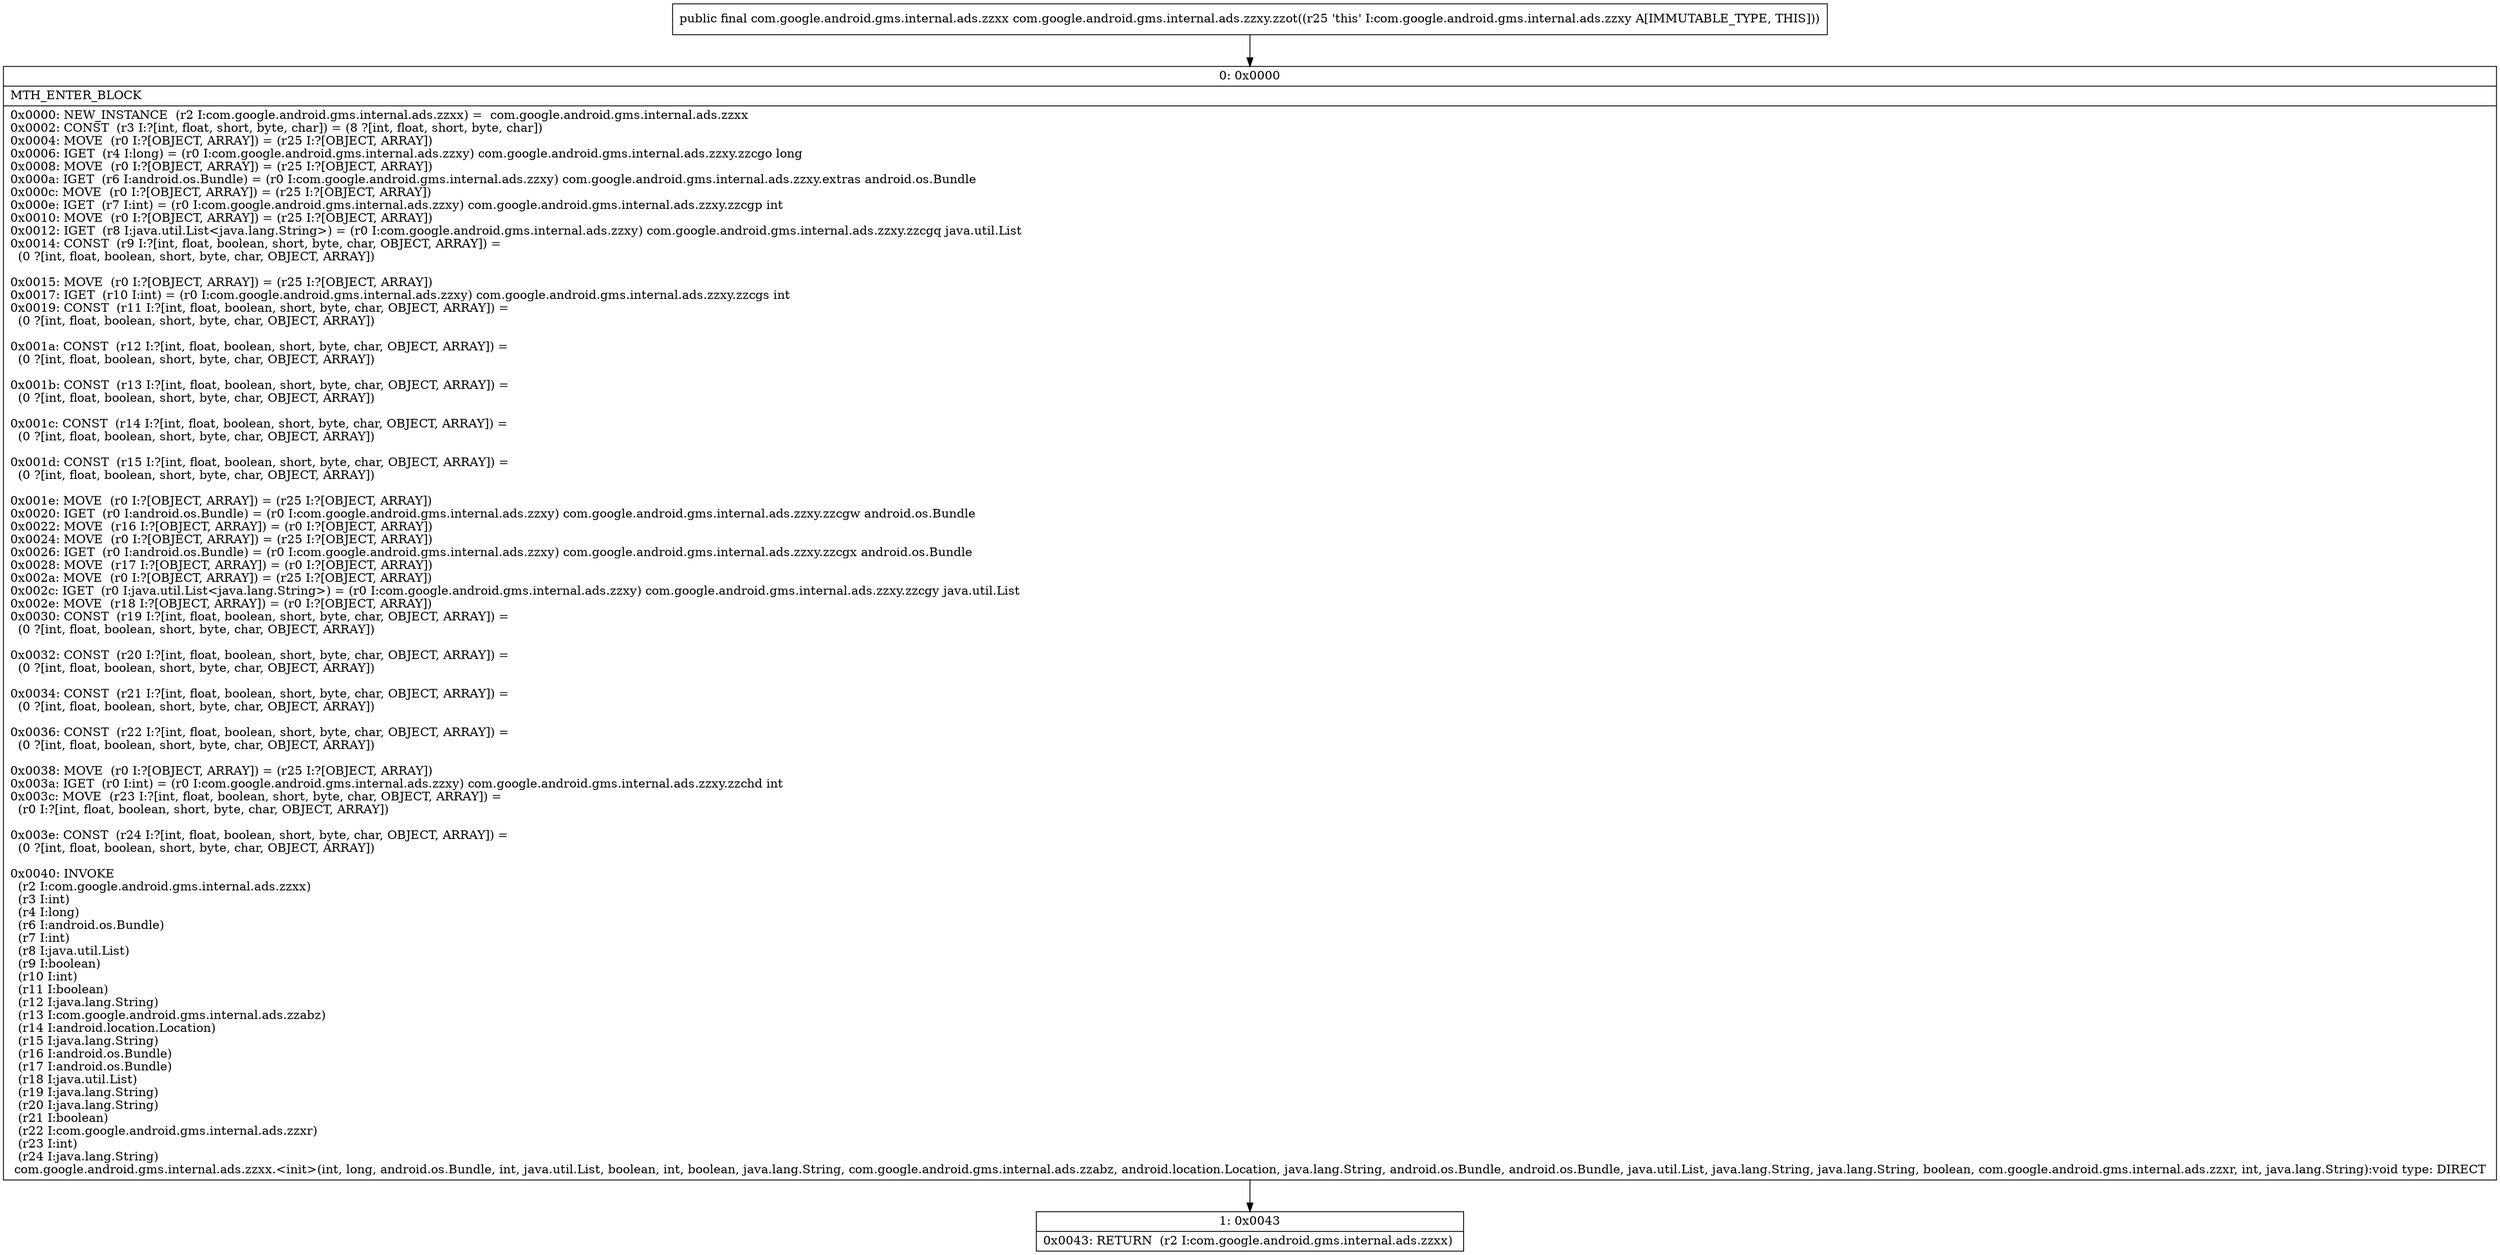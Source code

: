 digraph "CFG forcom.google.android.gms.internal.ads.zzxy.zzot()Lcom\/google\/android\/gms\/internal\/ads\/zzxx;" {
Node_0 [shape=record,label="{0\:\ 0x0000|MTH_ENTER_BLOCK\l|0x0000: NEW_INSTANCE  (r2 I:com.google.android.gms.internal.ads.zzxx) =  com.google.android.gms.internal.ads.zzxx \l0x0002: CONST  (r3 I:?[int, float, short, byte, char]) = (8 ?[int, float, short, byte, char]) \l0x0004: MOVE  (r0 I:?[OBJECT, ARRAY]) = (r25 I:?[OBJECT, ARRAY]) \l0x0006: IGET  (r4 I:long) = (r0 I:com.google.android.gms.internal.ads.zzxy) com.google.android.gms.internal.ads.zzxy.zzcgo long \l0x0008: MOVE  (r0 I:?[OBJECT, ARRAY]) = (r25 I:?[OBJECT, ARRAY]) \l0x000a: IGET  (r6 I:android.os.Bundle) = (r0 I:com.google.android.gms.internal.ads.zzxy) com.google.android.gms.internal.ads.zzxy.extras android.os.Bundle \l0x000c: MOVE  (r0 I:?[OBJECT, ARRAY]) = (r25 I:?[OBJECT, ARRAY]) \l0x000e: IGET  (r7 I:int) = (r0 I:com.google.android.gms.internal.ads.zzxy) com.google.android.gms.internal.ads.zzxy.zzcgp int \l0x0010: MOVE  (r0 I:?[OBJECT, ARRAY]) = (r25 I:?[OBJECT, ARRAY]) \l0x0012: IGET  (r8 I:java.util.List\<java.lang.String\>) = (r0 I:com.google.android.gms.internal.ads.zzxy) com.google.android.gms.internal.ads.zzxy.zzcgq java.util.List \l0x0014: CONST  (r9 I:?[int, float, boolean, short, byte, char, OBJECT, ARRAY]) = \l  (0 ?[int, float, boolean, short, byte, char, OBJECT, ARRAY])\l \l0x0015: MOVE  (r0 I:?[OBJECT, ARRAY]) = (r25 I:?[OBJECT, ARRAY]) \l0x0017: IGET  (r10 I:int) = (r0 I:com.google.android.gms.internal.ads.zzxy) com.google.android.gms.internal.ads.zzxy.zzcgs int \l0x0019: CONST  (r11 I:?[int, float, boolean, short, byte, char, OBJECT, ARRAY]) = \l  (0 ?[int, float, boolean, short, byte, char, OBJECT, ARRAY])\l \l0x001a: CONST  (r12 I:?[int, float, boolean, short, byte, char, OBJECT, ARRAY]) = \l  (0 ?[int, float, boolean, short, byte, char, OBJECT, ARRAY])\l \l0x001b: CONST  (r13 I:?[int, float, boolean, short, byte, char, OBJECT, ARRAY]) = \l  (0 ?[int, float, boolean, short, byte, char, OBJECT, ARRAY])\l \l0x001c: CONST  (r14 I:?[int, float, boolean, short, byte, char, OBJECT, ARRAY]) = \l  (0 ?[int, float, boolean, short, byte, char, OBJECT, ARRAY])\l \l0x001d: CONST  (r15 I:?[int, float, boolean, short, byte, char, OBJECT, ARRAY]) = \l  (0 ?[int, float, boolean, short, byte, char, OBJECT, ARRAY])\l \l0x001e: MOVE  (r0 I:?[OBJECT, ARRAY]) = (r25 I:?[OBJECT, ARRAY]) \l0x0020: IGET  (r0 I:android.os.Bundle) = (r0 I:com.google.android.gms.internal.ads.zzxy) com.google.android.gms.internal.ads.zzxy.zzcgw android.os.Bundle \l0x0022: MOVE  (r16 I:?[OBJECT, ARRAY]) = (r0 I:?[OBJECT, ARRAY]) \l0x0024: MOVE  (r0 I:?[OBJECT, ARRAY]) = (r25 I:?[OBJECT, ARRAY]) \l0x0026: IGET  (r0 I:android.os.Bundle) = (r0 I:com.google.android.gms.internal.ads.zzxy) com.google.android.gms.internal.ads.zzxy.zzcgx android.os.Bundle \l0x0028: MOVE  (r17 I:?[OBJECT, ARRAY]) = (r0 I:?[OBJECT, ARRAY]) \l0x002a: MOVE  (r0 I:?[OBJECT, ARRAY]) = (r25 I:?[OBJECT, ARRAY]) \l0x002c: IGET  (r0 I:java.util.List\<java.lang.String\>) = (r0 I:com.google.android.gms.internal.ads.zzxy) com.google.android.gms.internal.ads.zzxy.zzcgy java.util.List \l0x002e: MOVE  (r18 I:?[OBJECT, ARRAY]) = (r0 I:?[OBJECT, ARRAY]) \l0x0030: CONST  (r19 I:?[int, float, boolean, short, byte, char, OBJECT, ARRAY]) = \l  (0 ?[int, float, boolean, short, byte, char, OBJECT, ARRAY])\l \l0x0032: CONST  (r20 I:?[int, float, boolean, short, byte, char, OBJECT, ARRAY]) = \l  (0 ?[int, float, boolean, short, byte, char, OBJECT, ARRAY])\l \l0x0034: CONST  (r21 I:?[int, float, boolean, short, byte, char, OBJECT, ARRAY]) = \l  (0 ?[int, float, boolean, short, byte, char, OBJECT, ARRAY])\l \l0x0036: CONST  (r22 I:?[int, float, boolean, short, byte, char, OBJECT, ARRAY]) = \l  (0 ?[int, float, boolean, short, byte, char, OBJECT, ARRAY])\l \l0x0038: MOVE  (r0 I:?[OBJECT, ARRAY]) = (r25 I:?[OBJECT, ARRAY]) \l0x003a: IGET  (r0 I:int) = (r0 I:com.google.android.gms.internal.ads.zzxy) com.google.android.gms.internal.ads.zzxy.zzchd int \l0x003c: MOVE  (r23 I:?[int, float, boolean, short, byte, char, OBJECT, ARRAY]) = \l  (r0 I:?[int, float, boolean, short, byte, char, OBJECT, ARRAY])\l \l0x003e: CONST  (r24 I:?[int, float, boolean, short, byte, char, OBJECT, ARRAY]) = \l  (0 ?[int, float, boolean, short, byte, char, OBJECT, ARRAY])\l \l0x0040: INVOKE  \l  (r2 I:com.google.android.gms.internal.ads.zzxx)\l  (r3 I:int)\l  (r4 I:long)\l  (r6 I:android.os.Bundle)\l  (r7 I:int)\l  (r8 I:java.util.List)\l  (r9 I:boolean)\l  (r10 I:int)\l  (r11 I:boolean)\l  (r12 I:java.lang.String)\l  (r13 I:com.google.android.gms.internal.ads.zzabz)\l  (r14 I:android.location.Location)\l  (r15 I:java.lang.String)\l  (r16 I:android.os.Bundle)\l  (r17 I:android.os.Bundle)\l  (r18 I:java.util.List)\l  (r19 I:java.lang.String)\l  (r20 I:java.lang.String)\l  (r21 I:boolean)\l  (r22 I:com.google.android.gms.internal.ads.zzxr)\l  (r23 I:int)\l  (r24 I:java.lang.String)\l com.google.android.gms.internal.ads.zzxx.\<init\>(int, long, android.os.Bundle, int, java.util.List, boolean, int, boolean, java.lang.String, com.google.android.gms.internal.ads.zzabz, android.location.Location, java.lang.String, android.os.Bundle, android.os.Bundle, java.util.List, java.lang.String, java.lang.String, boolean, com.google.android.gms.internal.ads.zzxr, int, java.lang.String):void type: DIRECT \l}"];
Node_1 [shape=record,label="{1\:\ 0x0043|0x0043: RETURN  (r2 I:com.google.android.gms.internal.ads.zzxx) \l}"];
MethodNode[shape=record,label="{public final com.google.android.gms.internal.ads.zzxx com.google.android.gms.internal.ads.zzxy.zzot((r25 'this' I:com.google.android.gms.internal.ads.zzxy A[IMMUTABLE_TYPE, THIS])) }"];
MethodNode -> Node_0;
Node_0 -> Node_1;
}

